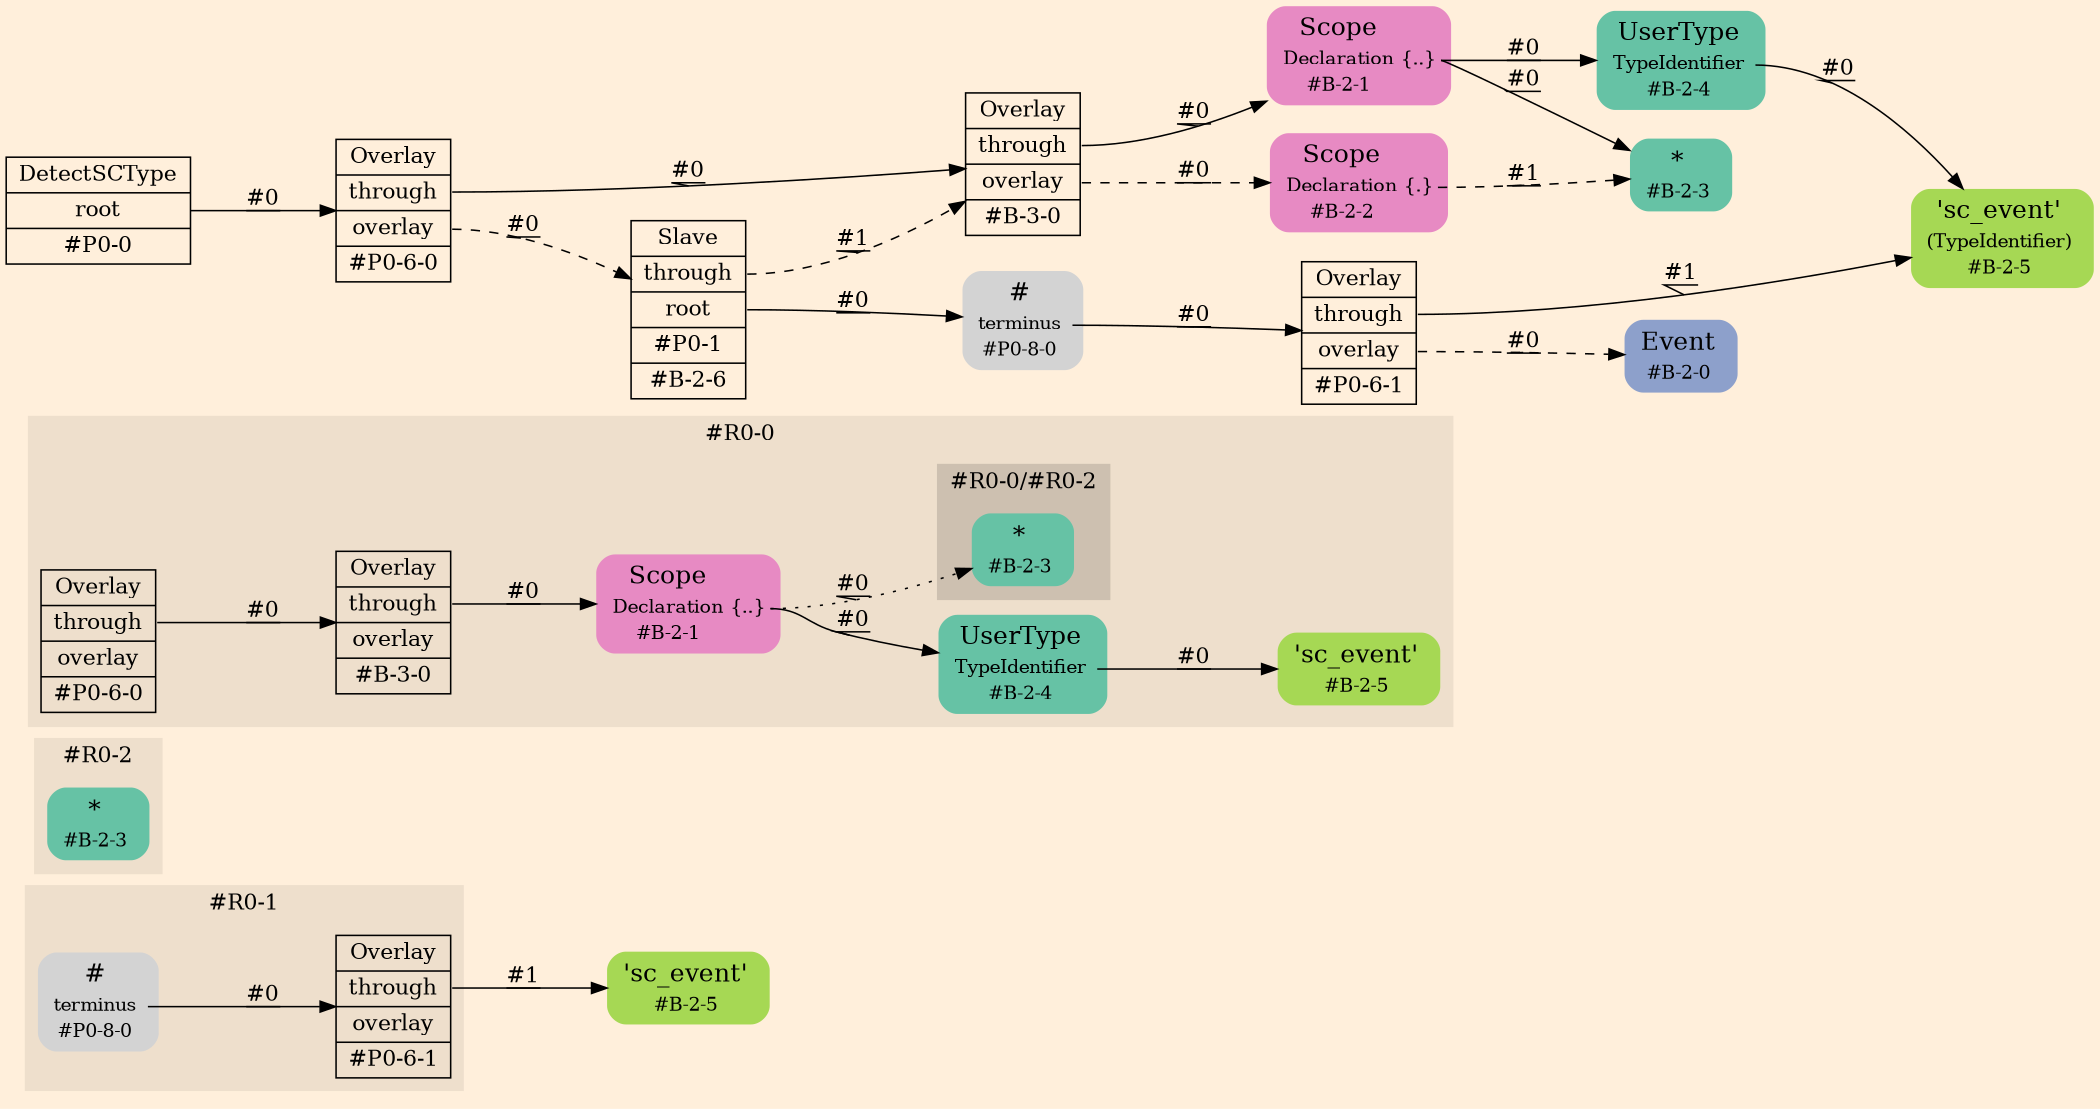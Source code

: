 digraph Inferno {
graph [
    rankdir = "LR"
    ranksep = 1.0
    size = "14,20"
    bgcolor = antiquewhite1
    color = black
    fontcolor = black
];
node [
];
// -------------------- figure #R0-1 --------------------
"#R0-1/#B-2-5" [
    shape = "plaintext"
    fillcolor = "/set28/5"
    label = <<TABLE BORDER="0" CELLBORDER="0" CELLSPACING="0">
     <TR><TD><FONT POINT-SIZE="16.0">'sc_event'</FONT></TD><TD></TD></TR>
     <TR><TD>#B-2-5</TD><TD PORT="port0"></TD></TR>
    </TABLE>>
    style = "rounded,filled"
    fontsize = "12"
];

subgraph "cluster#R0-1" {
    label = "#R0-1"
    style = "filled"
    color = antiquewhite2
    "#R0-1/#P0-8-0" [
        shape = "plaintext"
        label = <<TABLE BORDER="0" CELLBORDER="0" CELLSPACING="0">
         <TR><TD><FONT POINT-SIZE="16.0">#</FONT></TD><TD></TD></TR>
         <TR><TD>terminus</TD><TD PORT="port0"></TD></TR>
         <TR><TD>#P0-8-0</TD><TD PORT="port1"></TD></TR>
        </TABLE>>
        style = "rounded,filled"
        fontsize = "12"
    ];
    
    "#R0-1/#P0-6-1" [
        shape = "record"
        fillcolor = antiquewhite2
        label = "<fixed> Overlay | <port0> through | <port1> overlay | <port2> #P0-6-1"
        style = "filled"
        fontsize = "14"
        color = black
        fontcolor = black
    ];
    
}


// -------------------- figure #R0-2 --------------------
subgraph "cluster#R0-2" {
    label = "#R0-2"
    style = "filled"
    color = antiquewhite2
    "#R0-2/#B-2-3" [
        shape = "plaintext"
        fillcolor = "/set28/1"
        label = <<TABLE BORDER="0" CELLBORDER="0" CELLSPACING="0">
         <TR><TD><FONT POINT-SIZE="16.0">*</FONT></TD><TD></TD></TR>
         <TR><TD>#B-2-3</TD><TD PORT="port0"></TD></TR>
        </TABLE>>
        style = "rounded,filled"
        fontsize = "12"
    ];
    
}


// -------------------- figure #R0-0 --------------------
subgraph "cluster#R0-0" {
    label = "#R0-0"
    style = "filled"
    color = antiquewhite2
    "#R0-0/#B-2-4" [
        shape = "plaintext"
        fillcolor = "/set28/1"
        label = <<TABLE BORDER="0" CELLBORDER="0" CELLSPACING="0">
         <TR><TD><FONT POINT-SIZE="16.0">UserType</FONT></TD><TD></TD></TR>
         <TR><TD>TypeIdentifier</TD><TD PORT="port0"></TD></TR>
         <TR><TD>#B-2-4</TD><TD PORT="port1"></TD></TR>
        </TABLE>>
        style = "rounded,filled"
        fontsize = "12"
    ];
    
    "#R0-0/#P0-6-0" [
        shape = "record"
        fillcolor = antiquewhite2
        label = "<fixed> Overlay | <port0> through | <port1> overlay | <port2> #P0-6-0"
        style = "filled"
        fontsize = "14"
        color = black
        fontcolor = black
    ];
    
    "#R0-0/#B-2-5" [
        shape = "plaintext"
        fillcolor = "/set28/5"
        label = <<TABLE BORDER="0" CELLBORDER="0" CELLSPACING="0">
         <TR><TD><FONT POINT-SIZE="16.0">'sc_event'</FONT></TD><TD></TD></TR>
         <TR><TD>#B-2-5</TD><TD PORT="port0"></TD></TR>
        </TABLE>>
        style = "rounded,filled"
        fontsize = "12"
    ];
    
    "#R0-0/#B-2-1" [
        shape = "plaintext"
        fillcolor = "/set28/4"
        label = <<TABLE BORDER="0" CELLBORDER="0" CELLSPACING="0">
         <TR><TD><FONT POINT-SIZE="16.0">Scope</FONT></TD><TD></TD></TR>
         <TR><TD>Declaration</TD><TD PORT="port0">{..}</TD></TR>
         <TR><TD>#B-2-1</TD><TD PORT="port1"></TD></TR>
        </TABLE>>
        style = "rounded,filled"
        fontsize = "12"
    ];
    
    "#R0-0/#B-3-0" [
        shape = "record"
        fillcolor = antiquewhite2
        label = "<fixed> Overlay | <port0> through | <port1> overlay | <port2> #B-3-0"
        style = "filled"
        fontsize = "14"
        color = black
        fontcolor = black
    ];
    
    subgraph "cluster#R0-0/#R0-2" {
        label = "#R0-0/#R0-2"
        style = "filled"
        color = antiquewhite3
        "#R0-0/#0/#B-2-3" [
            shape = "plaintext"
            fillcolor = "/set28/1"
            label = <<TABLE BORDER="0" CELLBORDER="0" CELLSPACING="0">
             <TR><TD><FONT POINT-SIZE="16.0">*</FONT></TD><TD></TD></TR>
             <TR><TD>#B-2-3</TD><TD PORT="port0"></TD></TR>
            </TABLE>>
            style = "rounded,filled"
            fontsize = "12"
        ];
        
    }
    
}


// -------------------- transformation figure --------------------
"CR#P0-0" [
    shape = "record"
    fillcolor = antiquewhite1
    label = "<fixed> DetectSCType | <port0> root | <port1> #P0-0"
    style = "filled"
    fontsize = "14"
    color = black
    fontcolor = black
];

"#P0-6-0" [
    shape = "record"
    fillcolor = antiquewhite1
    label = "<fixed> Overlay | <port0> through | <port1> overlay | <port2> #P0-6-0"
    style = "filled"
    fontsize = "14"
    color = black
    fontcolor = black
];

"#B-3-0" [
    shape = "record"
    fillcolor = antiquewhite1
    label = "<fixed> Overlay | <port0> through | <port1> overlay | <port2> #B-3-0"
    style = "filled"
    fontsize = "14"
    color = black
    fontcolor = black
];

"#B-2-1" [
    shape = "plaintext"
    fillcolor = "/set28/4"
    label = <<TABLE BORDER="0" CELLBORDER="0" CELLSPACING="0">
     <TR><TD><FONT POINT-SIZE="16.0">Scope</FONT></TD><TD></TD></TR>
     <TR><TD>Declaration</TD><TD PORT="port0">{..}</TD></TR>
     <TR><TD>#B-2-1</TD><TD PORT="port1"></TD></TR>
    </TABLE>>
    style = "rounded,filled"
    fontsize = "12"
];

"#B-2-3" [
    shape = "plaintext"
    fillcolor = "/set28/1"
    label = <<TABLE BORDER="0" CELLBORDER="0" CELLSPACING="0">
     <TR><TD><FONT POINT-SIZE="16.0">*</FONT></TD><TD></TD></TR>
     <TR><TD>#B-2-3</TD><TD PORT="port0"></TD></TR>
    </TABLE>>
    style = "rounded,filled"
    fontsize = "12"
];

"#B-2-4" [
    shape = "plaintext"
    fillcolor = "/set28/1"
    label = <<TABLE BORDER="0" CELLBORDER="0" CELLSPACING="0">
     <TR><TD><FONT POINT-SIZE="16.0">UserType</FONT></TD><TD></TD></TR>
     <TR><TD>TypeIdentifier</TD><TD PORT="port0"></TD></TR>
     <TR><TD>#B-2-4</TD><TD PORT="port1"></TD></TR>
    </TABLE>>
    style = "rounded,filled"
    fontsize = "12"
];

"#B-2-5" [
    shape = "plaintext"
    fillcolor = "/set28/5"
    label = <<TABLE BORDER="0" CELLBORDER="0" CELLSPACING="0">
     <TR><TD><FONT POINT-SIZE="16.0">'sc_event'</FONT></TD><TD></TD></TR>
     <TR><TD>(TypeIdentifier)</TD><TD PORT="port0"></TD></TR>
     <TR><TD>#B-2-5</TD><TD PORT="port1"></TD></TR>
    </TABLE>>
    style = "rounded,filled"
    fontsize = "12"
];

"#B-2-2" [
    shape = "plaintext"
    fillcolor = "/set28/4"
    label = <<TABLE BORDER="0" CELLBORDER="0" CELLSPACING="0">
     <TR><TD><FONT POINT-SIZE="16.0">Scope</FONT></TD><TD></TD></TR>
     <TR><TD>Declaration</TD><TD PORT="port0">{.}</TD></TR>
     <TR><TD>#B-2-2</TD><TD PORT="port1"></TD></TR>
    </TABLE>>
    style = "rounded,filled"
    fontsize = "12"
];

"#B-2-6" [
    shape = "record"
    fillcolor = antiquewhite1
    label = "<fixed> Slave | <port0> through | <port1> root | <port2> #P0-1 | <port3> #B-2-6"
    style = "filled"
    fontsize = "14"
    color = black
    fontcolor = black
];

"#P0-8-0" [
    shape = "plaintext"
    label = <<TABLE BORDER="0" CELLBORDER="0" CELLSPACING="0">
     <TR><TD><FONT POINT-SIZE="16.0">#</FONT></TD><TD></TD></TR>
     <TR><TD>terminus</TD><TD PORT="port0"></TD></TR>
     <TR><TD>#P0-8-0</TD><TD PORT="port1"></TD></TR>
    </TABLE>>
    style = "rounded,filled"
    fontsize = "12"
];

"#P0-6-1" [
    shape = "record"
    fillcolor = antiquewhite1
    label = "<fixed> Overlay | <port0> through | <port1> overlay | <port2> #P0-6-1"
    style = "filled"
    fontsize = "14"
    color = black
    fontcolor = black
];

"#B-2-0" [
    shape = "plaintext"
    fillcolor = "/set28/3"
    label = <<TABLE BORDER="0" CELLBORDER="0" CELLSPACING="0">
     <TR><TD><FONT POINT-SIZE="16.0">Event</FONT></TD><TD></TD></TR>
     <TR><TD>#B-2-0</TD><TD PORT="port0"></TD></TR>
    </TABLE>>
    style = "rounded,filled"
    fontsize = "12"
];



// -------------------- links --------------------
// links for block CR#P0-0
"CR#P0-0":port0 -> "#P0-6-0" [
    style="solid"
    label = "#0"
    decorate = true
    color = black
    fontcolor = black
];

// links for block #P0-6-0
"#P0-6-0":port0 -> "#B-3-0" [
    style="solid"
    label = "#0"
    decorate = true
    color = black
    fontcolor = black
];

"#P0-6-0":port1 -> "#B-2-6" [
    style="dashed"
    label = "#0"
    decorate = true
    color = black
    fontcolor = black
];

// links for block #B-3-0
"#B-3-0":port0 -> "#B-2-1" [
    style="solid"
    label = "#0"
    decorate = true
    color = black
    fontcolor = black
];

"#B-3-0":port1 -> "#B-2-2" [
    style="dashed"
    label = "#0"
    decorate = true
    color = black
    fontcolor = black
];

// links for block #B-2-1
"#B-2-1":port0 -> "#B-2-3" [
    style="solid"
    label = "#0"
    decorate = true
    color = black
    fontcolor = black
];

"#B-2-1":port0 -> "#B-2-4" [
    style="solid"
    label = "#0"
    decorate = true
    color = black
    fontcolor = black
];

// links for block #B-2-3
// links for block #B-2-4
"#B-2-4":port0 -> "#B-2-5" [
    style="solid"
    label = "#0"
    decorate = true
    color = black
    fontcolor = black
];

// links for block #B-2-5
// links for block #B-2-2
"#B-2-2":port0 -> "#B-2-3" [
    style="dashed"
    label = "#1"
    decorate = true
    color = black
    fontcolor = black
];

// links for block #B-2-6
"#B-2-6":port0 -> "#B-3-0" [
    style="dashed"
    label = "#1"
    decorate = true
    color = black
    fontcolor = black
];

"#B-2-6":port1 -> "#P0-8-0" [
    style="solid"
    label = "#0"
    decorate = true
    color = black
    fontcolor = black
];

// links for block #P0-8-0
"#P0-8-0":port0 -> "#P0-6-1" [
    style="solid"
    label = "#0"
    decorate = true
    color = black
    fontcolor = black
];

// links for block #P0-6-1
"#P0-6-1":port0 -> "#B-2-5" [
    style="solid"
    label = "#1"
    decorate = true
    color = black
    fontcolor = black
];

"#P0-6-1":port1 -> "#B-2-0" [
    style="dashed"
    label = "#0"
    decorate = true
    color = black
    fontcolor = black
];

// links for block #B-2-0
// links for block #R0-0/#B-2-4
"#R0-0/#B-2-4":port0 -> "#R0-0/#B-2-5" [
    style="solid"
    label = "#0"
    decorate = true
    color = black
    fontcolor = black
];

// links for block #R0-0/#P0-6-0
"#R0-0/#P0-6-0":port0 -> "#R0-0/#B-3-0" [
    style="solid"
    label = "#0"
    decorate = true
    color = black
    fontcolor = black
];

// links for block #R0-0/#B-2-5
// links for block #R0-0/#B-2-1
"#R0-0/#B-2-1":port0 -> "#R0-0/#0/#B-2-3" [
    style="dotted"
    label = "#0"
    decorate = true
    color = black
    fontcolor = black
];

"#R0-0/#B-2-1":port0 -> "#R0-0/#B-2-4" [
    style="solid"
    label = "#0"
    decorate = true
    color = black
    fontcolor = black
];

// links for block #R0-0/#B-3-0
"#R0-0/#B-3-0":port0 -> "#R0-0/#B-2-1" [
    style="solid"
    label = "#0"
    decorate = true
    color = black
    fontcolor = black
];

// links for block #R0-0/#0/#B-2-3
// links for block #R0-2/#B-2-3
// links for block #R0-1/#B-2-5
// links for block #R0-1/#P0-8-0
"#R0-1/#P0-8-0":port0 -> "#R0-1/#P0-6-1" [
    style="solid"
    label = "#0"
    decorate = true
    color = black
    fontcolor = black
];

// links for block #R0-1/#P0-6-1
"#R0-1/#P0-6-1":port0 -> "#R0-1/#B-2-5" [
    style="solid"
    label = "#1"
    decorate = true
    color = black
    fontcolor = black
];

}
